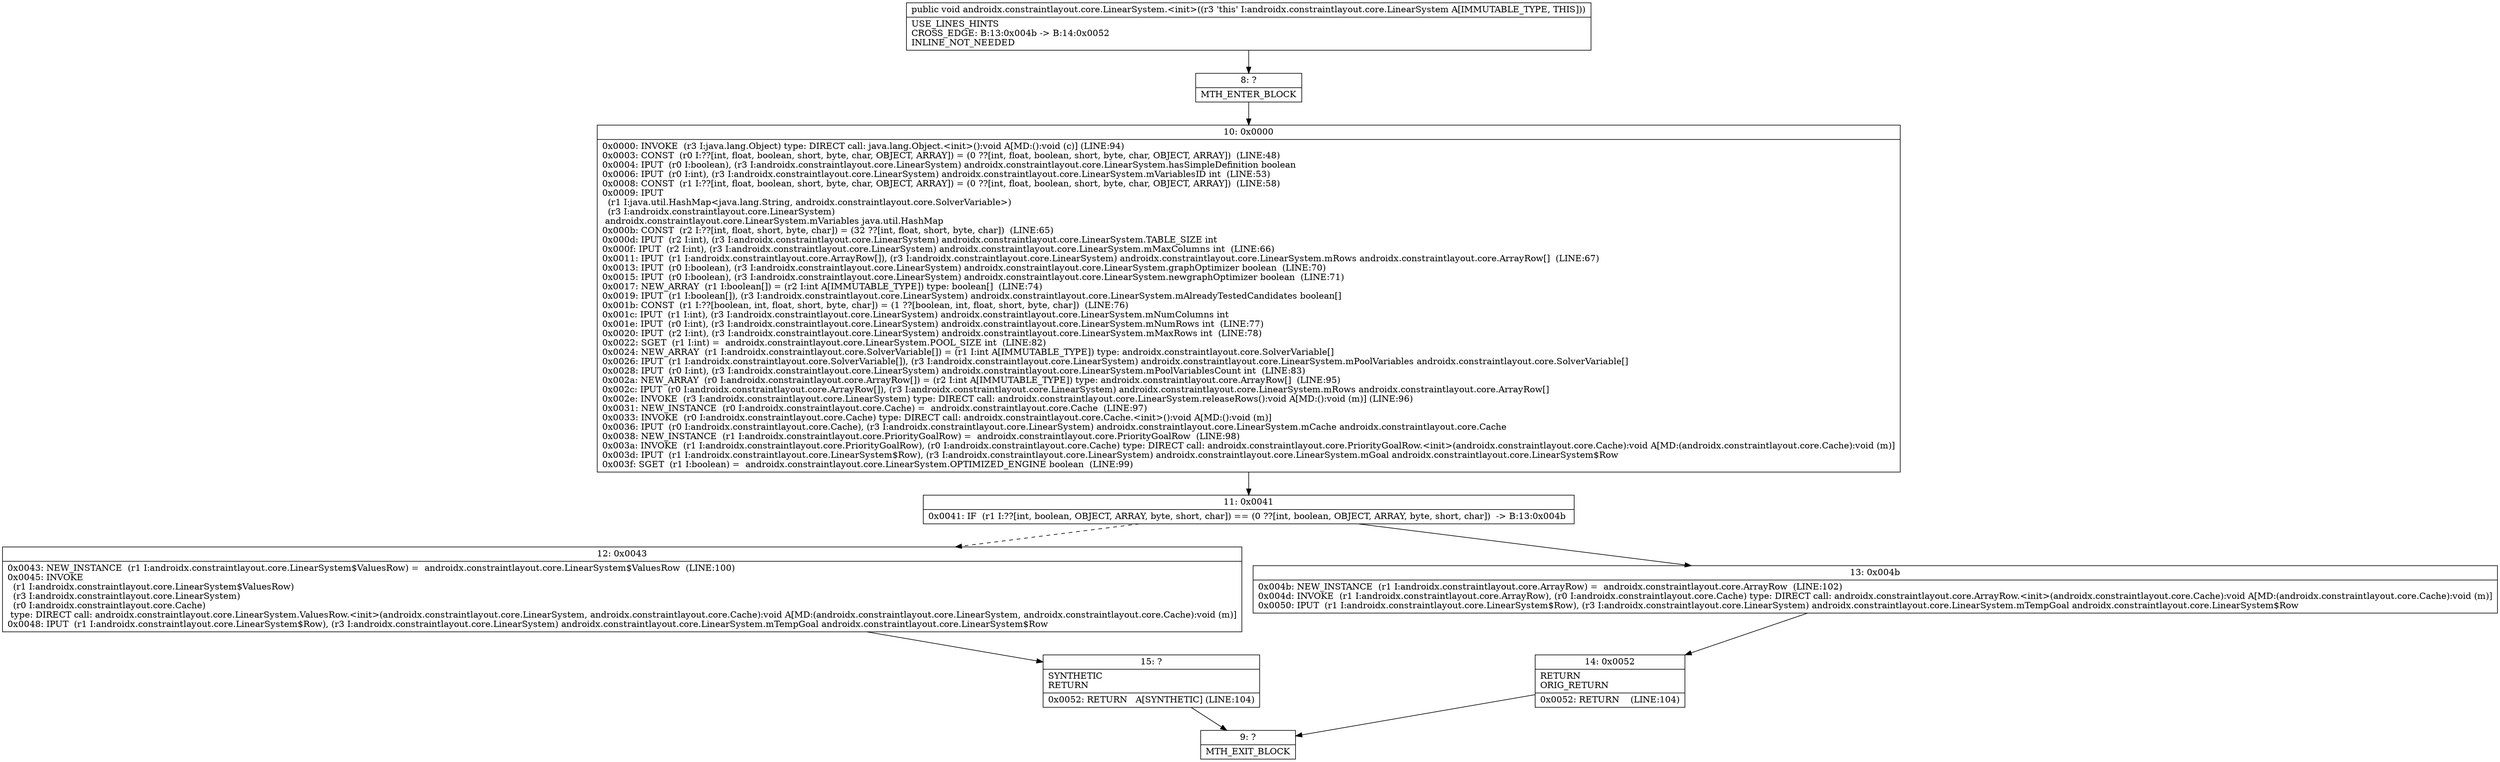 digraph "CFG forandroidx.constraintlayout.core.LinearSystem.\<init\>()V" {
Node_8 [shape=record,label="{8\:\ ?|MTH_ENTER_BLOCK\l}"];
Node_10 [shape=record,label="{10\:\ 0x0000|0x0000: INVOKE  (r3 I:java.lang.Object) type: DIRECT call: java.lang.Object.\<init\>():void A[MD:():void (c)] (LINE:94)\l0x0003: CONST  (r0 I:??[int, float, boolean, short, byte, char, OBJECT, ARRAY]) = (0 ??[int, float, boolean, short, byte, char, OBJECT, ARRAY])  (LINE:48)\l0x0004: IPUT  (r0 I:boolean), (r3 I:androidx.constraintlayout.core.LinearSystem) androidx.constraintlayout.core.LinearSystem.hasSimpleDefinition boolean \l0x0006: IPUT  (r0 I:int), (r3 I:androidx.constraintlayout.core.LinearSystem) androidx.constraintlayout.core.LinearSystem.mVariablesID int  (LINE:53)\l0x0008: CONST  (r1 I:??[int, float, boolean, short, byte, char, OBJECT, ARRAY]) = (0 ??[int, float, boolean, short, byte, char, OBJECT, ARRAY])  (LINE:58)\l0x0009: IPUT  \l  (r1 I:java.util.HashMap\<java.lang.String, androidx.constraintlayout.core.SolverVariable\>)\l  (r3 I:androidx.constraintlayout.core.LinearSystem)\l androidx.constraintlayout.core.LinearSystem.mVariables java.util.HashMap \l0x000b: CONST  (r2 I:??[int, float, short, byte, char]) = (32 ??[int, float, short, byte, char])  (LINE:65)\l0x000d: IPUT  (r2 I:int), (r3 I:androidx.constraintlayout.core.LinearSystem) androidx.constraintlayout.core.LinearSystem.TABLE_SIZE int \l0x000f: IPUT  (r2 I:int), (r3 I:androidx.constraintlayout.core.LinearSystem) androidx.constraintlayout.core.LinearSystem.mMaxColumns int  (LINE:66)\l0x0011: IPUT  (r1 I:androidx.constraintlayout.core.ArrayRow[]), (r3 I:androidx.constraintlayout.core.LinearSystem) androidx.constraintlayout.core.LinearSystem.mRows androidx.constraintlayout.core.ArrayRow[]  (LINE:67)\l0x0013: IPUT  (r0 I:boolean), (r3 I:androidx.constraintlayout.core.LinearSystem) androidx.constraintlayout.core.LinearSystem.graphOptimizer boolean  (LINE:70)\l0x0015: IPUT  (r0 I:boolean), (r3 I:androidx.constraintlayout.core.LinearSystem) androidx.constraintlayout.core.LinearSystem.newgraphOptimizer boolean  (LINE:71)\l0x0017: NEW_ARRAY  (r1 I:boolean[]) = (r2 I:int A[IMMUTABLE_TYPE]) type: boolean[]  (LINE:74)\l0x0019: IPUT  (r1 I:boolean[]), (r3 I:androidx.constraintlayout.core.LinearSystem) androidx.constraintlayout.core.LinearSystem.mAlreadyTestedCandidates boolean[] \l0x001b: CONST  (r1 I:??[boolean, int, float, short, byte, char]) = (1 ??[boolean, int, float, short, byte, char])  (LINE:76)\l0x001c: IPUT  (r1 I:int), (r3 I:androidx.constraintlayout.core.LinearSystem) androidx.constraintlayout.core.LinearSystem.mNumColumns int \l0x001e: IPUT  (r0 I:int), (r3 I:androidx.constraintlayout.core.LinearSystem) androidx.constraintlayout.core.LinearSystem.mNumRows int  (LINE:77)\l0x0020: IPUT  (r2 I:int), (r3 I:androidx.constraintlayout.core.LinearSystem) androidx.constraintlayout.core.LinearSystem.mMaxRows int  (LINE:78)\l0x0022: SGET  (r1 I:int) =  androidx.constraintlayout.core.LinearSystem.POOL_SIZE int  (LINE:82)\l0x0024: NEW_ARRAY  (r1 I:androidx.constraintlayout.core.SolverVariable[]) = (r1 I:int A[IMMUTABLE_TYPE]) type: androidx.constraintlayout.core.SolverVariable[] \l0x0026: IPUT  (r1 I:androidx.constraintlayout.core.SolverVariable[]), (r3 I:androidx.constraintlayout.core.LinearSystem) androidx.constraintlayout.core.LinearSystem.mPoolVariables androidx.constraintlayout.core.SolverVariable[] \l0x0028: IPUT  (r0 I:int), (r3 I:androidx.constraintlayout.core.LinearSystem) androidx.constraintlayout.core.LinearSystem.mPoolVariablesCount int  (LINE:83)\l0x002a: NEW_ARRAY  (r0 I:androidx.constraintlayout.core.ArrayRow[]) = (r2 I:int A[IMMUTABLE_TYPE]) type: androidx.constraintlayout.core.ArrayRow[]  (LINE:95)\l0x002c: IPUT  (r0 I:androidx.constraintlayout.core.ArrayRow[]), (r3 I:androidx.constraintlayout.core.LinearSystem) androidx.constraintlayout.core.LinearSystem.mRows androidx.constraintlayout.core.ArrayRow[] \l0x002e: INVOKE  (r3 I:androidx.constraintlayout.core.LinearSystem) type: DIRECT call: androidx.constraintlayout.core.LinearSystem.releaseRows():void A[MD:():void (m)] (LINE:96)\l0x0031: NEW_INSTANCE  (r0 I:androidx.constraintlayout.core.Cache) =  androidx.constraintlayout.core.Cache  (LINE:97)\l0x0033: INVOKE  (r0 I:androidx.constraintlayout.core.Cache) type: DIRECT call: androidx.constraintlayout.core.Cache.\<init\>():void A[MD:():void (m)]\l0x0036: IPUT  (r0 I:androidx.constraintlayout.core.Cache), (r3 I:androidx.constraintlayout.core.LinearSystem) androidx.constraintlayout.core.LinearSystem.mCache androidx.constraintlayout.core.Cache \l0x0038: NEW_INSTANCE  (r1 I:androidx.constraintlayout.core.PriorityGoalRow) =  androidx.constraintlayout.core.PriorityGoalRow  (LINE:98)\l0x003a: INVOKE  (r1 I:androidx.constraintlayout.core.PriorityGoalRow), (r0 I:androidx.constraintlayout.core.Cache) type: DIRECT call: androidx.constraintlayout.core.PriorityGoalRow.\<init\>(androidx.constraintlayout.core.Cache):void A[MD:(androidx.constraintlayout.core.Cache):void (m)]\l0x003d: IPUT  (r1 I:androidx.constraintlayout.core.LinearSystem$Row), (r3 I:androidx.constraintlayout.core.LinearSystem) androidx.constraintlayout.core.LinearSystem.mGoal androidx.constraintlayout.core.LinearSystem$Row \l0x003f: SGET  (r1 I:boolean) =  androidx.constraintlayout.core.LinearSystem.OPTIMIZED_ENGINE boolean  (LINE:99)\l}"];
Node_11 [shape=record,label="{11\:\ 0x0041|0x0041: IF  (r1 I:??[int, boolean, OBJECT, ARRAY, byte, short, char]) == (0 ??[int, boolean, OBJECT, ARRAY, byte, short, char])  \-\> B:13:0x004b \l}"];
Node_12 [shape=record,label="{12\:\ 0x0043|0x0043: NEW_INSTANCE  (r1 I:androidx.constraintlayout.core.LinearSystem$ValuesRow) =  androidx.constraintlayout.core.LinearSystem$ValuesRow  (LINE:100)\l0x0045: INVOKE  \l  (r1 I:androidx.constraintlayout.core.LinearSystem$ValuesRow)\l  (r3 I:androidx.constraintlayout.core.LinearSystem)\l  (r0 I:androidx.constraintlayout.core.Cache)\l type: DIRECT call: androidx.constraintlayout.core.LinearSystem.ValuesRow.\<init\>(androidx.constraintlayout.core.LinearSystem, androidx.constraintlayout.core.Cache):void A[MD:(androidx.constraintlayout.core.LinearSystem, androidx.constraintlayout.core.Cache):void (m)]\l0x0048: IPUT  (r1 I:androidx.constraintlayout.core.LinearSystem$Row), (r3 I:androidx.constraintlayout.core.LinearSystem) androidx.constraintlayout.core.LinearSystem.mTempGoal androidx.constraintlayout.core.LinearSystem$Row \l}"];
Node_15 [shape=record,label="{15\:\ ?|SYNTHETIC\lRETURN\l|0x0052: RETURN   A[SYNTHETIC] (LINE:104)\l}"];
Node_9 [shape=record,label="{9\:\ ?|MTH_EXIT_BLOCK\l}"];
Node_13 [shape=record,label="{13\:\ 0x004b|0x004b: NEW_INSTANCE  (r1 I:androidx.constraintlayout.core.ArrayRow) =  androidx.constraintlayout.core.ArrayRow  (LINE:102)\l0x004d: INVOKE  (r1 I:androidx.constraintlayout.core.ArrayRow), (r0 I:androidx.constraintlayout.core.Cache) type: DIRECT call: androidx.constraintlayout.core.ArrayRow.\<init\>(androidx.constraintlayout.core.Cache):void A[MD:(androidx.constraintlayout.core.Cache):void (m)]\l0x0050: IPUT  (r1 I:androidx.constraintlayout.core.LinearSystem$Row), (r3 I:androidx.constraintlayout.core.LinearSystem) androidx.constraintlayout.core.LinearSystem.mTempGoal androidx.constraintlayout.core.LinearSystem$Row \l}"];
Node_14 [shape=record,label="{14\:\ 0x0052|RETURN\lORIG_RETURN\l|0x0052: RETURN    (LINE:104)\l}"];
MethodNode[shape=record,label="{public void androidx.constraintlayout.core.LinearSystem.\<init\>((r3 'this' I:androidx.constraintlayout.core.LinearSystem A[IMMUTABLE_TYPE, THIS]))  | USE_LINES_HINTS\lCROSS_EDGE: B:13:0x004b \-\> B:14:0x0052\lINLINE_NOT_NEEDED\l}"];
MethodNode -> Node_8;Node_8 -> Node_10;
Node_10 -> Node_11;
Node_11 -> Node_12[style=dashed];
Node_11 -> Node_13;
Node_12 -> Node_15;
Node_15 -> Node_9;
Node_13 -> Node_14;
Node_14 -> Node_9;
}

